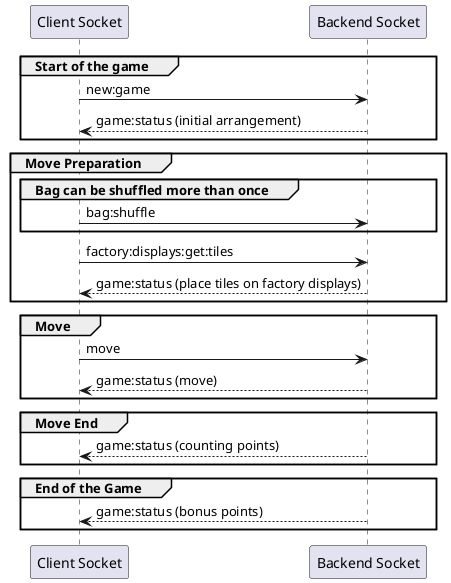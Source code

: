 @startuml
participant "Client Socket" as cs
participant "Backend Socket" as bs

group Start of the game
    cs -> bs: new:game
    bs --> cs: game:status (initial arrangement)
end

group Move Preparation
    group Bag can be shuffled more than once
        cs -> bs: bag:shuffle
    end
    cs -> bs: factory:displays:get:tiles
    bs --> cs: game:status (place tiles on factory displays)
end

group Move
    cs -> bs: move
    bs --> cs: game:status (move)
end

group Move End
    bs --> cs: game:status (counting points)
end

group End of the Game
    bs --> cs: game:status (bonus points)
end

@enduml
